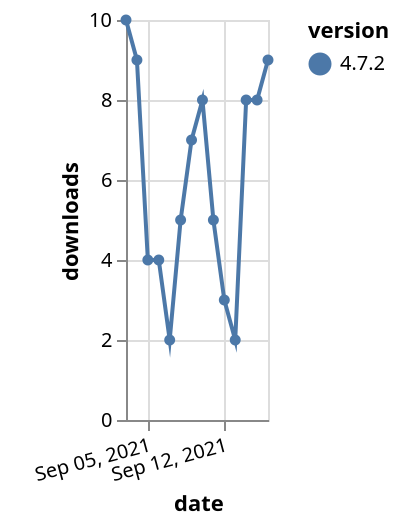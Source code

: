 {"$schema": "https://vega.github.io/schema/vega-lite/v5.json", "description": "A simple bar chart with embedded data.", "data": {"values": [{"date": "2021-09-03", "total": 30162, "delta": 10, "version": "4.7.2"}, {"date": "2021-09-04", "total": 30171, "delta": 9, "version": "4.7.2"}, {"date": "2021-09-05", "total": 30175, "delta": 4, "version": "4.7.2"}, {"date": "2021-09-06", "total": 30179, "delta": 4, "version": "4.7.2"}, {"date": "2021-09-07", "total": 30181, "delta": 2, "version": "4.7.2"}, {"date": "2021-09-08", "total": 30186, "delta": 5, "version": "4.7.2"}, {"date": "2021-09-09", "total": 30193, "delta": 7, "version": "4.7.2"}, {"date": "2021-09-10", "total": 30201, "delta": 8, "version": "4.7.2"}, {"date": "2021-09-11", "total": 30206, "delta": 5, "version": "4.7.2"}, {"date": "2021-09-12", "total": 30209, "delta": 3, "version": "4.7.2"}, {"date": "2021-09-13", "total": 30211, "delta": 2, "version": "4.7.2"}, {"date": "2021-09-14", "total": 30219, "delta": 8, "version": "4.7.2"}, {"date": "2021-09-15", "total": 30227, "delta": 8, "version": "4.7.2"}, {"date": "2021-09-16", "total": 30236, "delta": 9, "version": "4.7.2"}]}, "width": "container", "mark": {"type": "line", "point": {"filled": true}}, "encoding": {"x": {"field": "date", "type": "temporal", "timeUnit": "yearmonthdate", "title": "date", "axis": {"labelAngle": -15}}, "y": {"field": "delta", "type": "quantitative", "title": "downloads"}, "color": {"field": "version", "type": "nominal"}, "tooltip": {"field": "delta"}}}